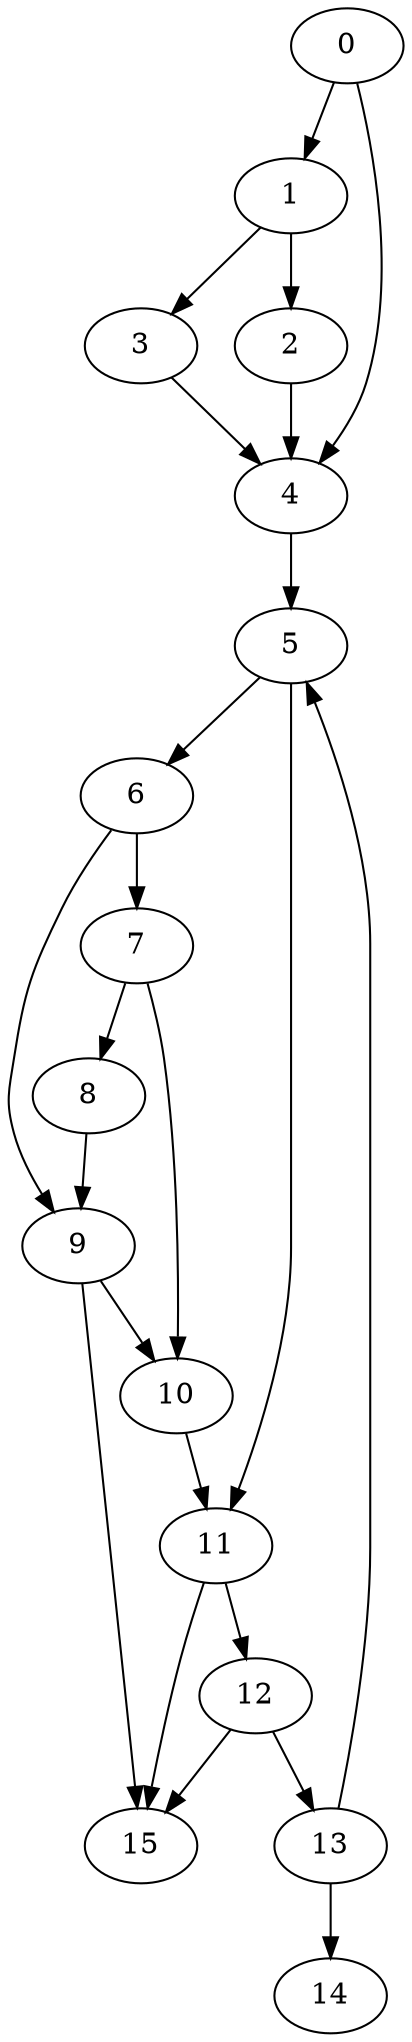 digraph {
	0
	1
	2
	3
	4
	5
	6
	7
	8
	9
	10
	11
	12
	13
	14
	15
	0 -> 1
	0 -> 4
	2 -> 4
	3 -> 4
	7 -> 10
	9 -> 10
	13 -> 14
	13 -> 5
	4 -> 5
	6 -> 7
	6 -> 9
	8 -> 9
	5 -> 11
	10 -> 11
	11 -> 12
	12 -> 13
	12 -> 15
	9 -> 15
	11 -> 15
	1 -> 2
	1 -> 3
	5 -> 6
	7 -> 8
}
